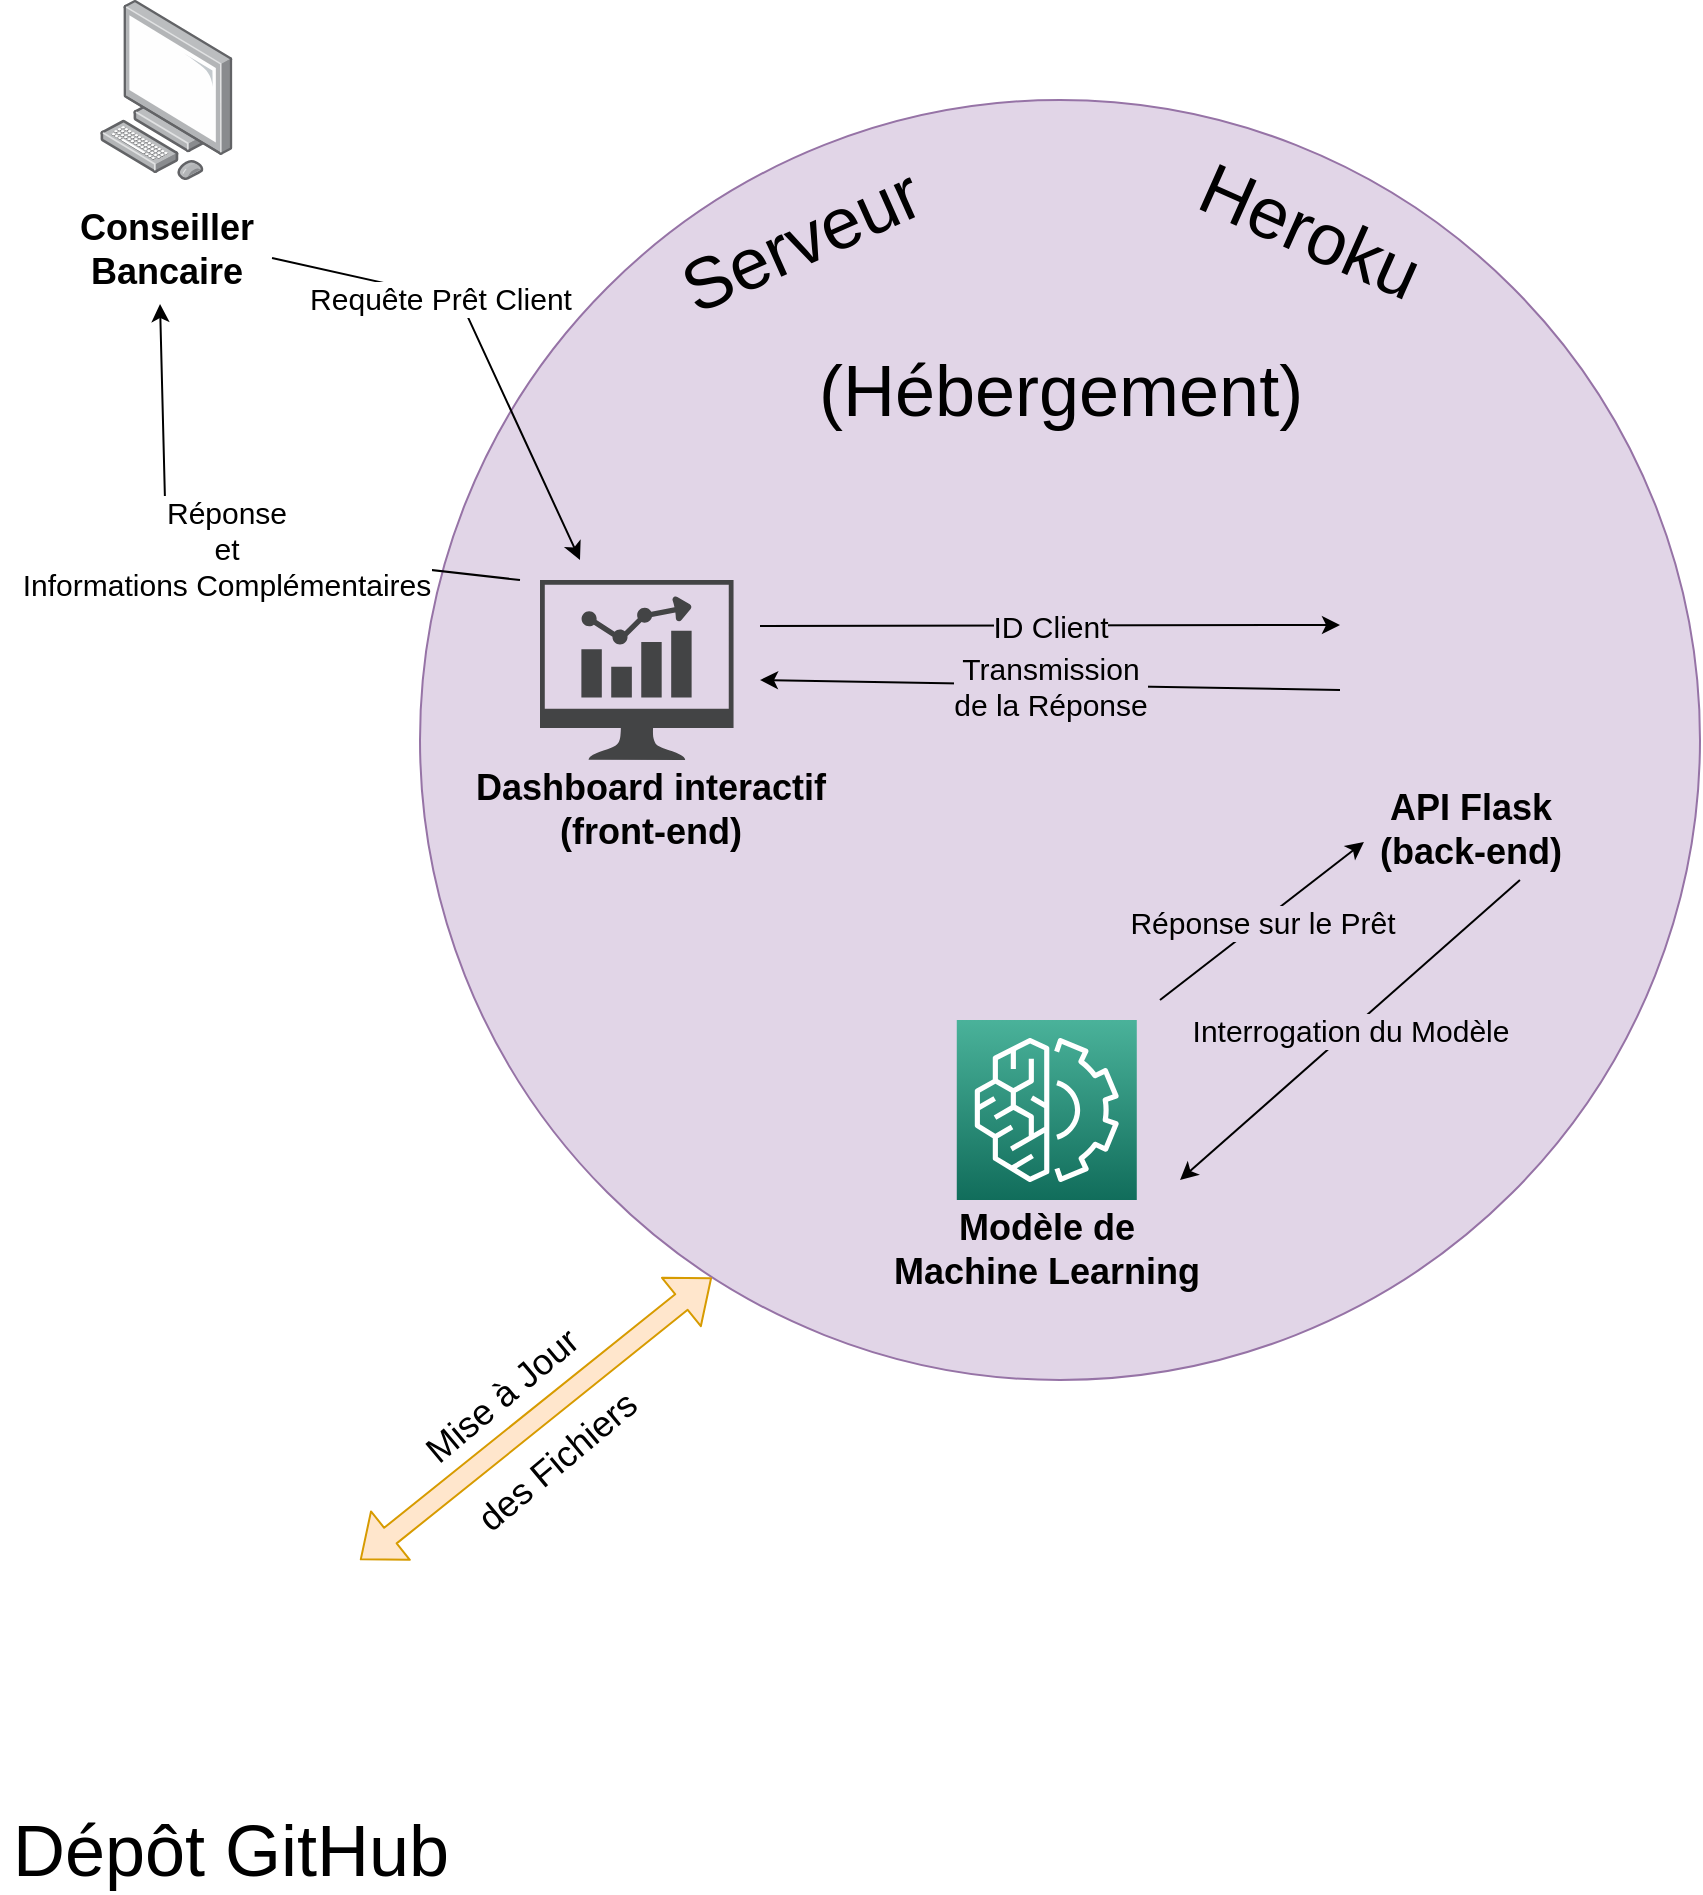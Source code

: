 <mxfile version="14.9.7" type="device"><diagram id="gImY0jt2LKPsEZf06YzQ" name="Page-1"><mxGraphModel dx="1025" dy="1279" grid="1" gridSize="10" guides="1" tooltips="1" connect="1" arrows="1" fold="1" page="1" pageScale="1" pageWidth="850" pageHeight="1100" math="0" shadow="0"><root><mxCell id="0"/><mxCell id="1" parent="0"/><mxCell id="KfEYWDrRZrBTAGaXOBfP-32" value="" style="ellipse;whiteSpace=wrap;html=1;aspect=fixed;fontSize=18;strokeColor=#9673a6;fillColor=#E1D5E7;" vertex="1" parent="1"><mxGeometry x="210" y="70" width="640" height="640" as="geometry"/></mxCell><mxCell id="KfEYWDrRZrBTAGaXOBfP-1" value="" style="points=[];aspect=fixed;html=1;align=center;shadow=0;dashed=0;image;image=img/lib/allied_telesis/computer_and_terminals/Personal_Computer.svg;" vertex="1" parent="1"><mxGeometry x="50" y="20" width="66.41" height="90" as="geometry"/></mxCell><mxCell id="KfEYWDrRZrBTAGaXOBfP-2" value="" style="pointerEvents=1;shadow=0;dashed=0;html=1;strokeColor=none;fillColor=#434445;aspect=fixed;labelPosition=center;verticalLabelPosition=bottom;verticalAlign=top;align=center;outlineConnect=0;shape=mxgraph.vvd.nsx_dashboard;" vertex="1" parent="1"><mxGeometry x="270" y="310" width="96.77" height="90" as="geometry"/></mxCell><mxCell id="KfEYWDrRZrBTAGaXOBfP-3" value="" style="shape=image;html=1;verticalAlign=top;verticalLabelPosition=bottom;labelBackgroundColor=#ffffff;imageAspect=0;aspect=fixed;image=https://cdn4.iconfinder.com/data/icons/technology-83/1000/back-end_backward_programming_back_back_end_end_development-128.png" vertex="1" parent="1"><mxGeometry x="670" y="300" width="130" height="130" as="geometry"/></mxCell><mxCell id="KfEYWDrRZrBTAGaXOBfP-4" value="" style="points=[[0,0,0],[0.25,0,0],[0.5,0,0],[0.75,0,0],[1,0,0],[0,1,0],[0.25,1,0],[0.5,1,0],[0.75,1,0],[1,1,0],[0,0.25,0],[0,0.5,0],[0,0.75,0],[1,0.25,0],[1,0.5,0],[1,0.75,0]];outlineConnect=0;fontColor=#232F3E;gradientColor=#4AB29A;gradientDirection=north;fillColor=#116D5B;strokeColor=#ffffff;dashed=0;verticalLabelPosition=bottom;verticalAlign=top;align=center;html=1;fontSize=12;fontStyle=0;aspect=fixed;shape=mxgraph.aws4.resourceIcon;resIcon=mxgraph.aws4.machine_learning;" vertex="1" parent="1"><mxGeometry x="478.39" y="530" width="90" height="90" as="geometry"/></mxCell><mxCell id="KfEYWDrRZrBTAGaXOBfP-5" value="" style="shape=image;html=1;verticalAlign=top;verticalLabelPosition=bottom;labelBackgroundColor=#ffffff;imageAspect=0;aspect=fixed;image=https://cdn1.iconfinder.com/data/icons/simple-icons/128/heroku-128-black.png" vertex="1" parent="1"><mxGeometry x="448.39" y="60" width="160" height="160" as="geometry"/></mxCell><mxCell id="KfEYWDrRZrBTAGaXOBfP-6" value="" style="shape=image;html=1;verticalAlign=top;verticalLabelPosition=bottom;labelBackgroundColor=#ffffff;imageAspect=0;aspect=fixed;image=https://cdn4.iconfinder.com/data/icons/social-media-free-13/32/Github_social_media_logo-128.png" vertex="1" parent="1"><mxGeometry x="40" y="770" width="150" height="150" as="geometry"/></mxCell><mxCell id="KfEYWDrRZrBTAGaXOBfP-7" value="&lt;font style=&quot;font-size: 36px&quot;&gt;Dépôt GitHub&lt;/font&gt;" style="text;html=1;align=center;verticalAlign=middle;resizable=0;points=[];autosize=1;strokeColor=none;" vertex="1" parent="1"><mxGeometry y="930" width="230" height="30" as="geometry"/></mxCell><mxCell id="KfEYWDrRZrBTAGaXOBfP-8" value="&lt;div style=&quot;font-size: 36px&quot;&gt;&lt;font style=&quot;font-size: 36px&quot;&gt;Serveur&lt;/font&gt;&lt;/div&gt;" style="text;html=1;align=center;verticalAlign=middle;resizable=0;points=[];autosize=1;strokeColor=none;rotation=336;" vertex="1" parent="1"><mxGeometry x="330" y="130" width="140" height="20" as="geometry"/></mxCell><mxCell id="KfEYWDrRZrBTAGaXOBfP-9" value="&lt;font style=&quot;font-size: 36px&quot;&gt;Heroku&lt;/font&gt;" style="text;html=1;align=center;verticalAlign=middle;resizable=0;points=[];autosize=1;strokeColor=none;rotation=24;" vertex="1" parent="1"><mxGeometry x="590" y="120" width="130" height="30" as="geometry"/></mxCell><mxCell id="KfEYWDrRZrBTAGaXOBfP-10" value="&lt;font style=&quot;font-size: 36px&quot;&gt;(Hébergement)&lt;/font&gt;" style="text;html=1;align=center;verticalAlign=middle;resizable=0;points=[];autosize=1;strokeColor=none;" vertex="1" parent="1"><mxGeometry x="400" y="200" width="260" height="30" as="geometry"/></mxCell><mxCell id="KfEYWDrRZrBTAGaXOBfP-15" value="&lt;div&gt;Conseiller &lt;br&gt;&lt;/div&gt;&lt;div&gt;Bancaire&lt;/div&gt;" style="text;html=1;align=center;verticalAlign=middle;resizable=0;points=[];autosize=1;strokeColor=none;fontSize=18;fontStyle=1" vertex="1" parent="1"><mxGeometry x="33.21" y="120" width="100" height="50" as="geometry"/></mxCell><mxCell id="KfEYWDrRZrBTAGaXOBfP-16" value="&lt;div&gt;Dashboard interactif&lt;/div&gt;&lt;div&gt;(front-end)&lt;br&gt;&lt;/div&gt;" style="text;html=1;align=center;verticalAlign=middle;resizable=0;points=[];autosize=1;strokeColor=none;fontSize=18;fontStyle=1" vertex="1" parent="1"><mxGeometry x="230" y="400" width="190" height="50" as="geometry"/></mxCell><mxCell id="KfEYWDrRZrBTAGaXOBfP-17" value="&lt;div&gt;API Flask&lt;/div&gt;&lt;div&gt;(back-end)&lt;br&gt;&lt;/div&gt;" style="text;html=1;align=center;verticalAlign=middle;resizable=0;points=[];autosize=1;strokeColor=none;fontSize=18;fontStyle=1" vertex="1" parent="1"><mxGeometry x="680" y="410" width="110" height="50" as="geometry"/></mxCell><mxCell id="KfEYWDrRZrBTAGaXOBfP-18" value="&lt;div&gt;Modèle de &lt;br&gt;&lt;/div&gt;&lt;div&gt;Machine Learning&lt;br&gt;&lt;/div&gt;" style="text;html=1;align=center;verticalAlign=middle;resizable=0;points=[];autosize=1;strokeColor=none;fontSize=18;fontStyle=1" vertex="1" parent="1"><mxGeometry x="438.39" y="620" width="170" height="50" as="geometry"/></mxCell><mxCell id="KfEYWDrRZrBTAGaXOBfP-19" value="" style="endArrow=classic;html=1;fontSize=18;exitX=1.028;exitY=0.58;exitDx=0;exitDy=0;exitPerimeter=0;" edge="1" parent="1" source="KfEYWDrRZrBTAGaXOBfP-15"><mxGeometry relative="1" as="geometry"><mxPoint x="360" y="490" as="sourcePoint"/><mxPoint x="290" y="300" as="targetPoint"/><Array as="points"><mxPoint x="230" y="170"/></Array></mxGeometry></mxCell><mxCell id="KfEYWDrRZrBTAGaXOBfP-20" value="&lt;div style=&quot;font-size: 15px&quot;&gt;&lt;font style=&quot;font-size: 15px&quot;&gt;Requête Prêt Client&lt;/font&gt;&lt;/div&gt;" style="edgeLabel;resizable=0;html=1;align=center;verticalAlign=middle;" connectable="0" vertex="1" parent="KfEYWDrRZrBTAGaXOBfP-19"><mxGeometry relative="1" as="geometry"><mxPoint x="-20" y="-22" as="offset"/></mxGeometry></mxCell><mxCell id="KfEYWDrRZrBTAGaXOBfP-21" value="" style="endArrow=classic;html=1;fontSize=18;entryX=0.468;entryY=1.04;entryDx=0;entryDy=0;entryPerimeter=0;" edge="1" parent="1" target="KfEYWDrRZrBTAGaXOBfP-15"><mxGeometry relative="1" as="geometry"><mxPoint x="260" y="310" as="sourcePoint"/><mxPoint x="240" y="320" as="targetPoint"/><Array as="points"><mxPoint x="83" y="290"/></Array></mxGeometry></mxCell><mxCell id="KfEYWDrRZrBTAGaXOBfP-22" value="&lt;div style=&quot;font-size: 15px&quot;&gt;&lt;font style=&quot;font-size: 15px&quot;&gt;Réponse &lt;br&gt;&lt;/font&gt;&lt;/div&gt;&lt;div style=&quot;font-size: 15px&quot;&gt;&lt;font style=&quot;font-size: 15px&quot;&gt;et &lt;br&gt;&lt;/font&gt;&lt;/div&gt;&lt;div style=&quot;font-size: 15px&quot;&gt;&lt;font style=&quot;font-size: 15px&quot;&gt;Informations Complémentaires&lt;/font&gt;&lt;/div&gt;" style="edgeLabel;resizable=0;html=1;align=center;verticalAlign=middle;" connectable="0" vertex="1" parent="KfEYWDrRZrBTAGaXOBfP-21"><mxGeometry relative="1" as="geometry"/></mxCell><mxCell id="KfEYWDrRZrBTAGaXOBfP-23" value="" style="endArrow=classic;html=1;fontSize=18;entryX=0;entryY=0.25;entryDx=0;entryDy=0;" edge="1" parent="1" target="KfEYWDrRZrBTAGaXOBfP-3"><mxGeometry relative="1" as="geometry"><mxPoint x="380" y="333" as="sourcePoint"/><mxPoint x="630" y="340" as="targetPoint"/></mxGeometry></mxCell><mxCell id="KfEYWDrRZrBTAGaXOBfP-24" value="&lt;font style=&quot;font-size: 15px&quot;&gt;ID Client&lt;/font&gt;" style="edgeLabel;resizable=0;html=1;align=center;verticalAlign=middle;labelBackgroundColor=#E1D5E7;" connectable="0" vertex="1" parent="KfEYWDrRZrBTAGaXOBfP-23"><mxGeometry relative="1" as="geometry"/></mxCell><mxCell id="KfEYWDrRZrBTAGaXOBfP-25" value="" style="endArrow=classic;html=1;fontSize=18;exitX=0;exitY=0.5;exitDx=0;exitDy=0;" edge="1" parent="1" source="KfEYWDrRZrBTAGaXOBfP-3"><mxGeometry relative="1" as="geometry"><mxPoint x="530" y="370" as="sourcePoint"/><mxPoint x="380" y="360" as="targetPoint"/></mxGeometry></mxCell><mxCell id="KfEYWDrRZrBTAGaXOBfP-26" value="&lt;div style=&quot;font-size: 15px&quot;&gt;&lt;font style=&quot;font-size: 15px&quot;&gt;Transmission &lt;br&gt;&lt;/font&gt;&lt;/div&gt;&lt;div style=&quot;font-size: 15px&quot;&gt;&lt;font style=&quot;font-size: 15px&quot;&gt;de la Réponse&lt;/font&gt;&lt;/div&gt;" style="edgeLabel;resizable=0;html=1;align=center;verticalAlign=middle;labelBackgroundColor=#E1D5E7;" connectable="0" vertex="1" parent="KfEYWDrRZrBTAGaXOBfP-25"><mxGeometry relative="1" as="geometry"/></mxCell><mxCell id="KfEYWDrRZrBTAGaXOBfP-28" value="" style="endArrow=classic;html=1;fontSize=18;exitX=0.727;exitY=1;exitDx=0;exitDy=0;exitPerimeter=0;" edge="1" parent="1" source="KfEYWDrRZrBTAGaXOBfP-17"><mxGeometry relative="1" as="geometry"><mxPoint x="430" y="460" as="sourcePoint"/><mxPoint x="590" y="610" as="targetPoint"/></mxGeometry></mxCell><mxCell id="KfEYWDrRZrBTAGaXOBfP-29" value="&lt;div style=&quot;font-size: 15px&quot;&gt;&lt;font style=&quot;font-size: 15px&quot;&gt;Interrogation du Modèle&lt;/font&gt;&lt;/div&gt;" style="edgeLabel;resizable=0;html=1;align=center;verticalAlign=middle;labelBackgroundColor=#E1D5E7;" connectable="0" vertex="1" parent="KfEYWDrRZrBTAGaXOBfP-28"><mxGeometry relative="1" as="geometry"/></mxCell><mxCell id="KfEYWDrRZrBTAGaXOBfP-30" value="" style="endArrow=classic;html=1;fontSize=18;entryX=0.018;entryY=0.62;entryDx=0;entryDy=0;entryPerimeter=0;" edge="1" parent="1" target="KfEYWDrRZrBTAGaXOBfP-17"><mxGeometry relative="1" as="geometry"><mxPoint x="580" y="520" as="sourcePoint"/><mxPoint x="530" y="460" as="targetPoint"/></mxGeometry></mxCell><mxCell id="KfEYWDrRZrBTAGaXOBfP-31" value="&lt;font style=&quot;font-size: 15px&quot;&gt;Réponse sur le Prêt&lt;/font&gt;" style="edgeLabel;resizable=0;html=1;align=center;verticalAlign=middle;labelBackgroundColor=#E1D5E7;" connectable="0" vertex="1" parent="KfEYWDrRZrBTAGaXOBfP-30"><mxGeometry relative="1" as="geometry"/></mxCell><mxCell id="KfEYWDrRZrBTAGaXOBfP-33" value="" style="shape=flexArrow;endArrow=classic;startArrow=classic;html=1;fontSize=18;entryX=0.228;entryY=0.92;entryDx=0;entryDy=0;entryPerimeter=0;fillColor=#ffe6cc;strokeColor=#d79b00;" edge="1" parent="1" target="KfEYWDrRZrBTAGaXOBfP-32"><mxGeometry width="100" height="100" relative="1" as="geometry"><mxPoint x="180" y="800" as="sourcePoint"/><mxPoint x="260" y="590" as="targetPoint"/></mxGeometry></mxCell><mxCell id="KfEYWDrRZrBTAGaXOBfP-34" value="&lt;div&gt;Mise à Jour &lt;br&gt;&lt;/div&gt;&lt;div&gt;&lt;br&gt;&lt;/div&gt;&lt;div&gt;des Fichiers&lt;br&gt;&lt;/div&gt;" style="text;html=1;align=center;verticalAlign=middle;resizable=0;points=[];autosize=1;strokeColor=none;fontSize=18;rotation=320;" vertex="1" parent="1"><mxGeometry x="210" y="700" width="110" height="70" as="geometry"/></mxCell></root></mxGraphModel></diagram></mxfile>